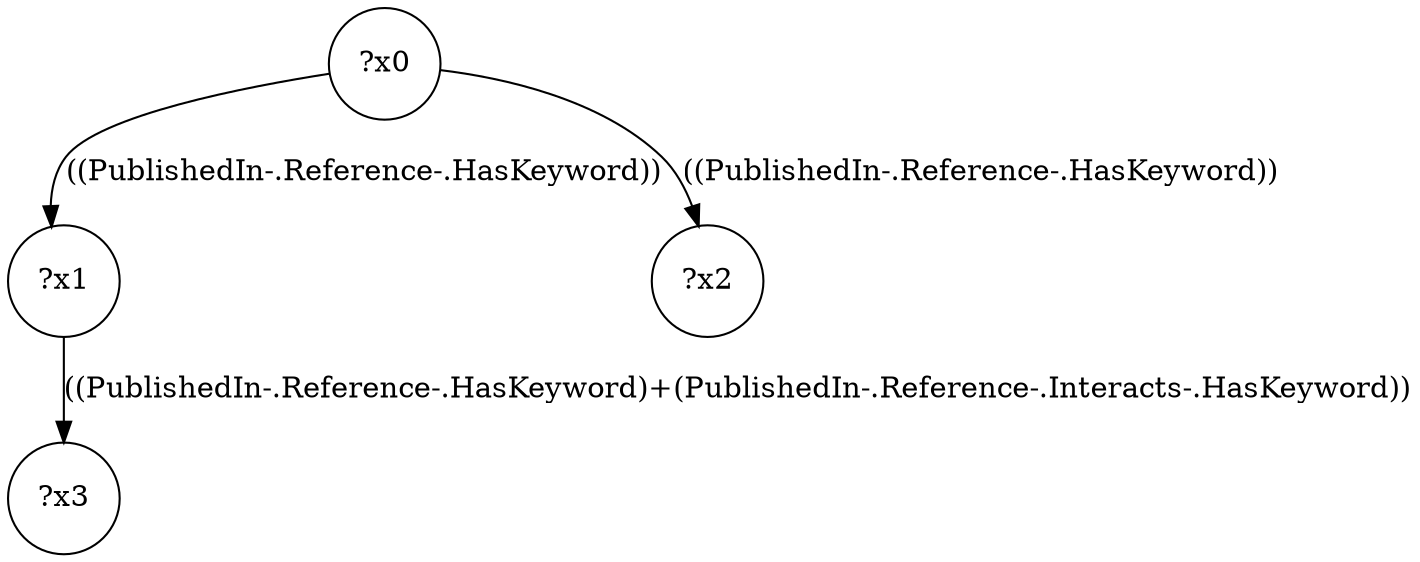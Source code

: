 digraph g {
	x0 [shape=circle, label="?x0"];
	x1 [shape=circle, label="?x1"];
	x0 -> x1 [label="((PublishedIn-.Reference-.HasKeyword))"];
	x2 [shape=circle, label="?x2"];
	x0 -> x2 [label="((PublishedIn-.Reference-.HasKeyword))"];
	x3 [shape=circle, label="?x3"];
	x1 -> x3 [label="((PublishedIn-.Reference-.HasKeyword)+(PublishedIn-.Reference-.Interacts-.HasKeyword))"];
}
